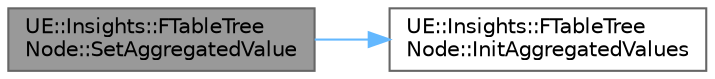 digraph "UE::Insights::FTableTreeNode::SetAggregatedValue"
{
 // INTERACTIVE_SVG=YES
 // LATEX_PDF_SIZE
  bgcolor="transparent";
  edge [fontname=Helvetica,fontsize=10,labelfontname=Helvetica,labelfontsize=10];
  node [fontname=Helvetica,fontsize=10,shape=box,height=0.2,width=0.4];
  rankdir="LR";
  Node1 [id="Node000001",label="UE::Insights::FTableTree\lNode::SetAggregatedValue",height=0.2,width=0.4,color="gray40", fillcolor="grey60", style="filled", fontcolor="black",tooltip=" "];
  Node1 -> Node2 [id="edge1_Node000001_Node000002",color="steelblue1",style="solid",tooltip=" "];
  Node2 [id="Node000002",label="UE::Insights::FTableTree\lNode::InitAggregatedValues",height=0.2,width=0.4,color="grey40", fillcolor="white", style="filled",URL="$d0/db2/classUE_1_1Insights_1_1FTableTreeNode.html#a55df0df5df32267816aca9bc36771c7c",tooltip=" "];
}

